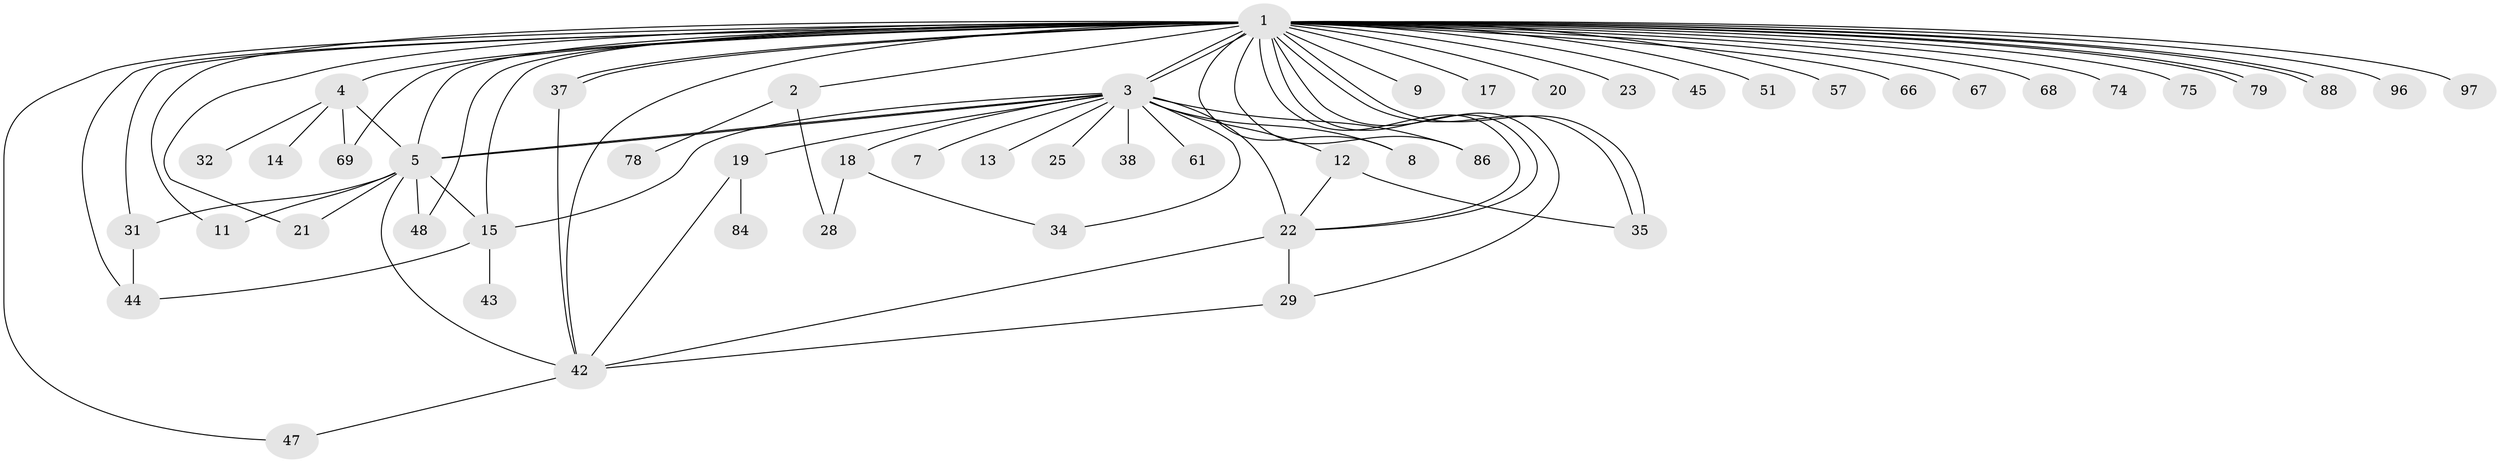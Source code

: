 // original degree distribution, {45: 0.009708737864077669, 3: 0.1553398058252427, 22: 0.009708737864077669, 5: 0.04854368932038835, 13: 0.009708737864077669, 1: 0.46601941747572817, 2: 0.23300970873786409, 7: 0.009708737864077669, 6: 0.02912621359223301, 4: 0.019417475728155338, 8: 0.009708737864077669}
// Generated by graph-tools (version 1.1) at 2025/18/03/04/25 18:18:13]
// undirected, 51 vertices, 82 edges
graph export_dot {
graph [start="1"]
  node [color=gray90,style=filled];
  1;
  2;
  3 [super="+55"];
  4;
  5 [super="+26+6+63+10+59+53"];
  7;
  8 [super="+71+70+81+33"];
  9;
  11 [super="+36"];
  12 [super="+30"];
  13 [super="+73"];
  14;
  15 [super="+89+16+27"];
  17;
  18 [super="+24"];
  19;
  20;
  21 [super="+40"];
  22 [super="+92+50"];
  23;
  25;
  28 [super="+46"];
  29;
  31 [super="+91+93"];
  32;
  34 [super="+65+98"];
  35 [super="+82+62+49"];
  37 [super="+39+41"];
  38;
  42 [super="+56"];
  43;
  44;
  45;
  47;
  48;
  51;
  57;
  61;
  66 [super="+83"];
  67;
  68;
  69;
  74;
  75;
  78;
  79;
  84;
  86;
  88;
  96;
  97;
  1 -- 2;
  1 -- 3;
  1 -- 3;
  1 -- 4;
  1 -- 5 [weight=2];
  1 -- 8;
  1 -- 9;
  1 -- 11;
  1 -- 15 [weight=3];
  1 -- 17;
  1 -- 20;
  1 -- 21;
  1 -- 22;
  1 -- 22;
  1 -- 23;
  1 -- 29;
  1 -- 31;
  1 -- 35;
  1 -- 35;
  1 -- 37;
  1 -- 37;
  1 -- 42 [weight=2];
  1 -- 44;
  1 -- 45;
  1 -- 47;
  1 -- 48;
  1 -- 51;
  1 -- 57;
  1 -- 66;
  1 -- 67;
  1 -- 68;
  1 -- 69;
  1 -- 74;
  1 -- 75;
  1 -- 79;
  1 -- 79;
  1 -- 86;
  1 -- 88;
  1 -- 88;
  1 -- 96;
  1 -- 97;
  2 -- 28;
  2 -- 78;
  3 -- 5;
  3 -- 5;
  3 -- 7;
  3 -- 12;
  3 -- 13;
  3 -- 15;
  3 -- 18;
  3 -- 19;
  3 -- 22 [weight=4];
  3 -- 25;
  3 -- 38;
  3 -- 61;
  3 -- 86;
  3 -- 34;
  3 -- 8 [weight=2];
  4 -- 14;
  4 -- 32;
  4 -- 69;
  4 -- 5;
  5 -- 31;
  5 -- 42 [weight=2];
  5 -- 48;
  5 -- 15;
  5 -- 11;
  5 -- 21;
  12 -- 35;
  12 -- 22;
  15 -- 43;
  15 -- 44;
  18 -- 34;
  18 -- 28;
  19 -- 42;
  19 -- 84;
  22 -- 42;
  22 -- 29;
  29 -- 42;
  31 -- 44;
  37 -- 42;
  42 -- 47;
}
